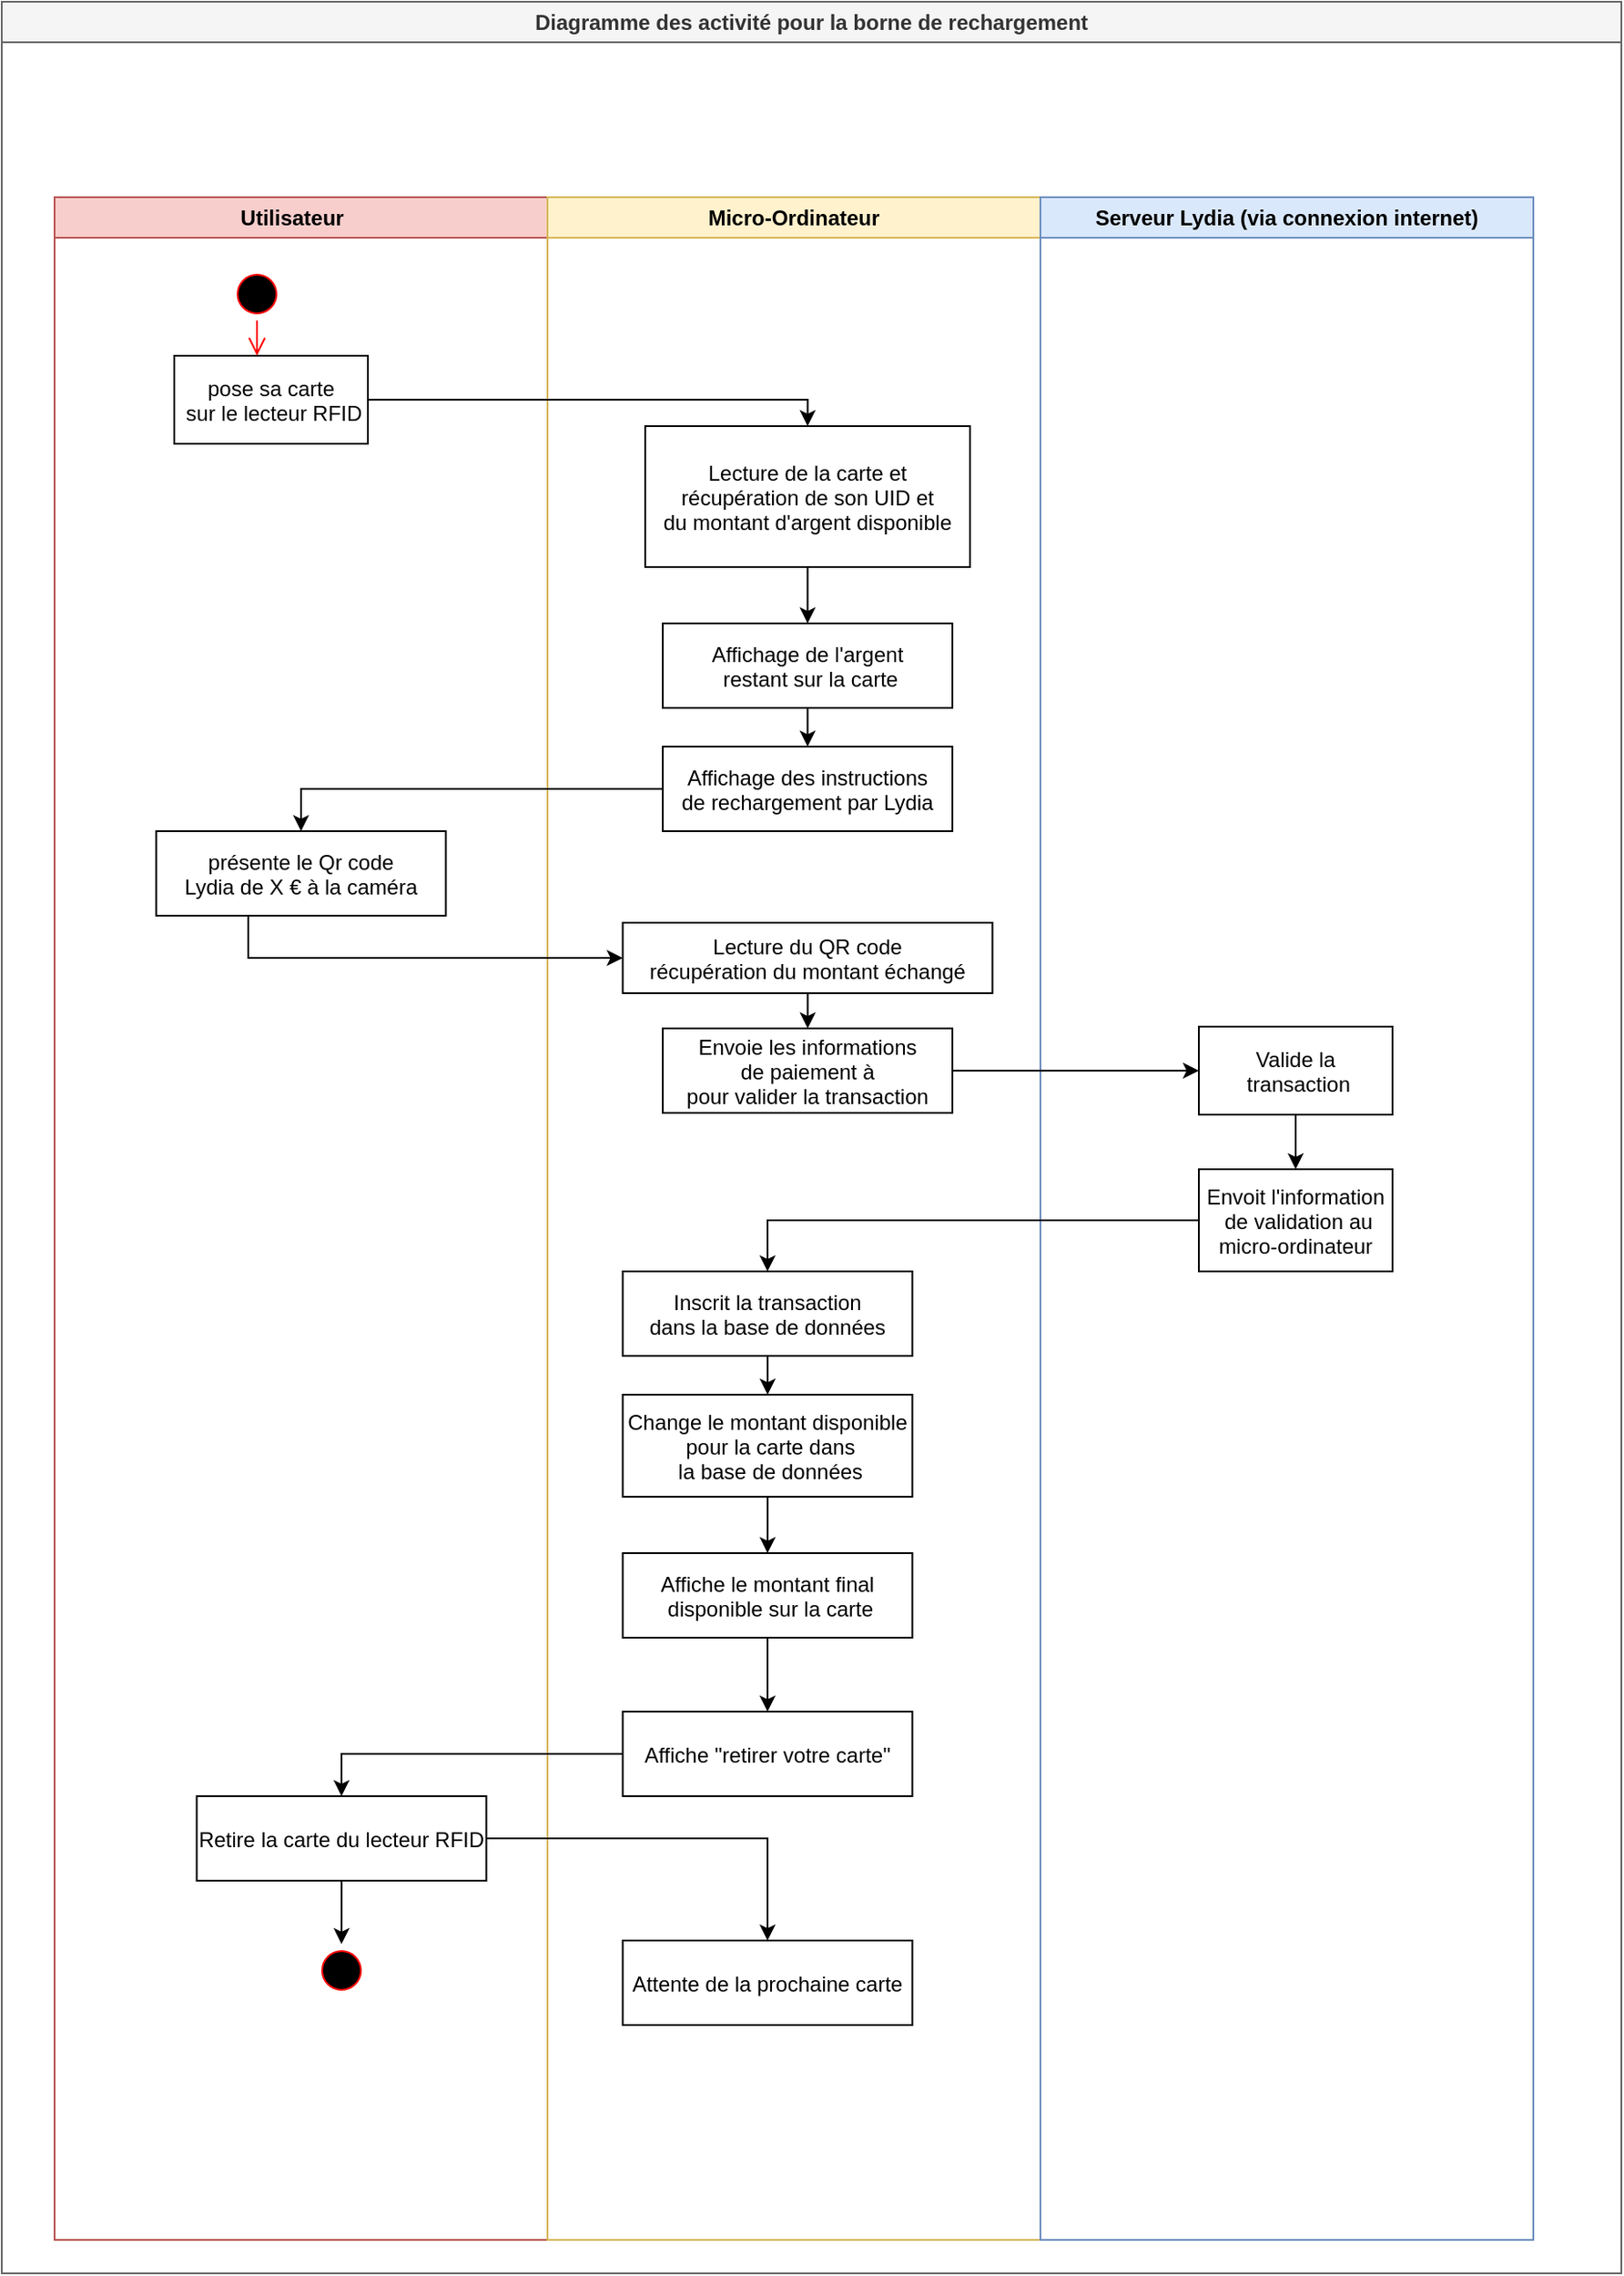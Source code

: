 <mxfile version="23.0.2" type="device">
  <diagram name="Page-1" id="e7e014a7-5840-1c2e-5031-d8a46d1fe8dd">
    <mxGraphModel dx="2505" dy="1338" grid="1" gridSize="10" guides="1" tooltips="1" connect="1" arrows="1" fold="1" page="1" pageScale="1.2" pageWidth="827" pageHeight="1169" background="none" math="0" shadow="0">
      <root>
        <mxCell id="0" />
        <mxCell id="1" parent="0" />
        <mxCell id="fJgQIz3mSKjSEE4LGgQP-85" value="Diagramme des activité pour la borne de rechargement" style="swimlane;whiteSpace=wrap;html=1;fillColor=#f5f5f5;strokeColor=#666666;fontColor=#333333;" vertex="1" parent="1">
          <mxGeometry x="20" y="70" width="920" height="1290" as="geometry" />
        </mxCell>
        <mxCell id="2" value="Utilisateur   " style="swimlane;whiteSpace=wrap;fillColor=#f8cecc;strokeColor=#b85450;" parent="fJgQIz3mSKjSEE4LGgQP-85" vertex="1">
          <mxGeometry x="30" y="111" width="280" height="1160" as="geometry" />
        </mxCell>
        <mxCell id="5" value="" style="ellipse;shape=startState;fillColor=#000000;strokeColor=#ff0000;" parent="2" vertex="1">
          <mxGeometry x="100" y="40" width="30" height="30" as="geometry" />
        </mxCell>
        <mxCell id="6" value="" style="edgeStyle=elbowEdgeStyle;elbow=horizontal;verticalAlign=bottom;endArrow=open;endSize=8;strokeColor=#FF0000;endFill=1;rounded=0" parent="2" source="5" target="7" edge="1">
          <mxGeometry x="100" y="40" as="geometry">
            <mxPoint x="115" y="110" as="targetPoint" />
          </mxGeometry>
        </mxCell>
        <mxCell id="7" value="pose sa carte&#xa; sur le lecteur RFID" style="" parent="2" vertex="1">
          <mxGeometry x="68" y="90" width="110" height="50" as="geometry" />
        </mxCell>
        <mxCell id="fJgQIz3mSKjSEE4LGgQP-52" value="présente le Qr code &#xa;Lydia de X € à la caméra" style="" vertex="1" parent="2">
          <mxGeometry x="57.75" y="360" width="164.5" height="48" as="geometry" />
        </mxCell>
        <mxCell id="fJgQIz3mSKjSEE4LGgQP-80" style="edgeStyle=orthogonalEdgeStyle;rounded=0;orthogonalLoop=1;jettySize=auto;html=1;entryX=0.5;entryY=0;entryDx=0;entryDy=0;" edge="1" parent="2" source="fJgQIz3mSKjSEE4LGgQP-77" target="fJgQIz3mSKjSEE4LGgQP-79">
          <mxGeometry relative="1" as="geometry" />
        </mxCell>
        <mxCell id="fJgQIz3mSKjSEE4LGgQP-77" value="Retire la carte du lecteur RFID" style="" vertex="1" parent="2">
          <mxGeometry x="80.75" y="908" width="164.5" height="48" as="geometry" />
        </mxCell>
        <mxCell id="fJgQIz3mSKjSEE4LGgQP-79" value="" style="ellipse;shape=startState;fillColor=#000000;strokeColor=#ff0000;" vertex="1" parent="2">
          <mxGeometry x="148" y="992" width="30" height="30" as="geometry" />
        </mxCell>
        <mxCell id="3" value="Micro-Ordinateur" style="swimlane;whiteSpace=wrap;fillColor=#fff2cc;strokeColor=#d6b656;" parent="fJgQIz3mSKjSEE4LGgQP-85" vertex="1">
          <mxGeometry x="310" y="111" width="280" height="1160" as="geometry" />
        </mxCell>
        <mxCell id="fJgQIz3mSKjSEE4LGgQP-49" style="edgeStyle=orthogonalEdgeStyle;rounded=0;orthogonalLoop=1;jettySize=auto;html=1;" edge="1" parent="3" source="fJgQIz3mSKjSEE4LGgQP-42" target="fJgQIz3mSKjSEE4LGgQP-47">
          <mxGeometry relative="1" as="geometry" />
        </mxCell>
        <mxCell id="fJgQIz3mSKjSEE4LGgQP-42" value="Lecture de la carte et &#xa;récupération de son UID et &#xa;du montant d&#39;argent disponible" style="" vertex="1" parent="3">
          <mxGeometry x="55.5" y="130" width="184.5" height="80" as="geometry" />
        </mxCell>
        <mxCell id="fJgQIz3mSKjSEE4LGgQP-51" style="edgeStyle=orthogonalEdgeStyle;rounded=0;orthogonalLoop=1;jettySize=auto;html=1;" edge="1" parent="3" source="fJgQIz3mSKjSEE4LGgQP-47" target="fJgQIz3mSKjSEE4LGgQP-50">
          <mxGeometry relative="1" as="geometry" />
        </mxCell>
        <mxCell id="fJgQIz3mSKjSEE4LGgQP-47" value="Affichage de l&#39;argent&#xa; restant sur la carte" style="" vertex="1" parent="3">
          <mxGeometry x="65.5" y="242" width="164.5" height="48" as="geometry" />
        </mxCell>
        <mxCell id="fJgQIz3mSKjSEE4LGgQP-50" value="Affichage des instructions&#xa;de rechargement par Lydia" style="" vertex="1" parent="3">
          <mxGeometry x="65.5" y="312" width="164.5" height="48" as="geometry" />
        </mxCell>
        <mxCell id="fJgQIz3mSKjSEE4LGgQP-56" style="edgeStyle=orthogonalEdgeStyle;rounded=0;orthogonalLoop=1;jettySize=auto;html=1;" edge="1" parent="3" source="fJgQIz3mSKjSEE4LGgQP-54" target="fJgQIz3mSKjSEE4LGgQP-55">
          <mxGeometry relative="1" as="geometry" />
        </mxCell>
        <mxCell id="fJgQIz3mSKjSEE4LGgQP-54" value="Lecture du QR code &#xa;récupération du montant échangé" style="" vertex="1" parent="3">
          <mxGeometry x="42.75" y="412" width="210" height="40" as="geometry" />
        </mxCell>
        <mxCell id="fJgQIz3mSKjSEE4LGgQP-55" value="Envoie les informations &#xa;de paiement à&#xa;pour valider la transaction" style="" vertex="1" parent="3">
          <mxGeometry x="65.5" y="472" width="164.5" height="48" as="geometry" />
        </mxCell>
        <mxCell id="fJgQIz3mSKjSEE4LGgQP-72" style="edgeStyle=orthogonalEdgeStyle;rounded=0;orthogonalLoop=1;jettySize=auto;html=1;" edge="1" parent="3" source="fJgQIz3mSKjSEE4LGgQP-67" target="fJgQIz3mSKjSEE4LGgQP-71">
          <mxGeometry relative="1" as="geometry" />
        </mxCell>
        <mxCell id="fJgQIz3mSKjSEE4LGgQP-67" value="Inscrit la transaction &#xa;dans la base de données" style="" vertex="1" parent="3">
          <mxGeometry x="42.75" y="610" width="164.5" height="48" as="geometry" />
        </mxCell>
        <mxCell id="fJgQIz3mSKjSEE4LGgQP-74" style="edgeStyle=orthogonalEdgeStyle;rounded=0;orthogonalLoop=1;jettySize=auto;html=1;entryX=0.5;entryY=0;entryDx=0;entryDy=0;" edge="1" parent="3" source="fJgQIz3mSKjSEE4LGgQP-71" target="fJgQIz3mSKjSEE4LGgQP-73">
          <mxGeometry relative="1" as="geometry" />
        </mxCell>
        <mxCell id="fJgQIz3mSKjSEE4LGgQP-71" value="Change le montant disponible&#xa; pour la carte dans&#xa; la base de données" style="" vertex="1" parent="3">
          <mxGeometry x="42.75" y="680" width="164.5" height="58" as="geometry" />
        </mxCell>
        <mxCell id="fJgQIz3mSKjSEE4LGgQP-73" value="Affiche le montant final&#xa; disponible sur la carte" style="" vertex="1" parent="3">
          <mxGeometry x="42.75" y="770" width="164.5" height="48" as="geometry" />
        </mxCell>
        <mxCell id="fJgQIz3mSKjSEE4LGgQP-75" value="Affiche &quot;retirer votre carte&quot;" style="" vertex="1" parent="3">
          <mxGeometry x="42.75" y="860" width="164.5" height="48" as="geometry" />
        </mxCell>
        <mxCell id="fJgQIz3mSKjSEE4LGgQP-76" style="edgeStyle=orthogonalEdgeStyle;rounded=0;orthogonalLoop=1;jettySize=auto;html=1;" edge="1" parent="3" source="fJgQIz3mSKjSEE4LGgQP-73" target="fJgQIz3mSKjSEE4LGgQP-75">
          <mxGeometry relative="1" as="geometry" />
        </mxCell>
        <mxCell id="fJgQIz3mSKjSEE4LGgQP-82" value="Attente de la prochaine carte" style="" vertex="1" parent="3">
          <mxGeometry x="42.75" y="990" width="164.5" height="48" as="geometry" />
        </mxCell>
        <mxCell id="4" value="Serveur Lydia (via connexion internet)" style="swimlane;whiteSpace=wrap;startSize=23;fillColor=#dae8fc;strokeColor=#6c8ebf;" parent="fJgQIz3mSKjSEE4LGgQP-85" vertex="1">
          <mxGeometry x="590" y="111" width="280" height="1160" as="geometry" />
        </mxCell>
        <mxCell id="fJgQIz3mSKjSEE4LGgQP-66" style="edgeStyle=orthogonalEdgeStyle;rounded=0;orthogonalLoop=1;jettySize=auto;html=1;" edge="1" parent="4" source="fJgQIz3mSKjSEE4LGgQP-57" target="fJgQIz3mSKjSEE4LGgQP-65">
          <mxGeometry relative="1" as="geometry" />
        </mxCell>
        <mxCell id="fJgQIz3mSKjSEE4LGgQP-57" value="Valide la&#xa; transaction" style="" vertex="1" parent="4">
          <mxGeometry x="90" y="471" width="110" height="50" as="geometry" />
        </mxCell>
        <mxCell id="fJgQIz3mSKjSEE4LGgQP-65" value="Envoit l&#39;information&#xa; de validation au &#xa;micro-ordinateur" style="" vertex="1" parent="4">
          <mxGeometry x="90" y="552" width="110" height="58" as="geometry" />
        </mxCell>
        <mxCell id="fJgQIz3mSKjSEE4LGgQP-53" style="edgeStyle=orthogonalEdgeStyle;rounded=0;orthogonalLoop=1;jettySize=auto;html=1;entryX=0.5;entryY=0;entryDx=0;entryDy=0;" edge="1" parent="fJgQIz3mSKjSEE4LGgQP-85" source="fJgQIz3mSKjSEE4LGgQP-50" target="fJgQIz3mSKjSEE4LGgQP-52">
          <mxGeometry relative="1" as="geometry" />
        </mxCell>
        <mxCell id="fJgQIz3mSKjSEE4LGgQP-58" style="edgeStyle=orthogonalEdgeStyle;rounded=0;orthogonalLoop=1;jettySize=auto;html=1;" edge="1" parent="fJgQIz3mSKjSEE4LGgQP-85" source="fJgQIz3mSKjSEE4LGgQP-55" target="fJgQIz3mSKjSEE4LGgQP-57">
          <mxGeometry relative="1" as="geometry" />
        </mxCell>
        <mxCell id="fJgQIz3mSKjSEE4LGgQP-59" style="edgeStyle=orthogonalEdgeStyle;rounded=0;orthogonalLoop=1;jettySize=auto;html=1;entryX=0;entryY=0.5;entryDx=0;entryDy=0;" edge="1" parent="fJgQIz3mSKjSEE4LGgQP-85" source="fJgQIz3mSKjSEE4LGgQP-52" target="fJgQIz3mSKjSEE4LGgQP-54">
          <mxGeometry relative="1" as="geometry">
            <Array as="points">
              <mxPoint x="140" y="543" />
            </Array>
          </mxGeometry>
        </mxCell>
        <mxCell id="fJgQIz3mSKjSEE4LGgQP-68" style="edgeStyle=orthogonalEdgeStyle;rounded=0;orthogonalLoop=1;jettySize=auto;html=1;entryX=0.5;entryY=0;entryDx=0;entryDy=0;" edge="1" parent="fJgQIz3mSKjSEE4LGgQP-85" source="fJgQIz3mSKjSEE4LGgQP-65" target="fJgQIz3mSKjSEE4LGgQP-67">
          <mxGeometry relative="1" as="geometry" />
        </mxCell>
        <mxCell id="fJgQIz3mSKjSEE4LGgQP-78" style="edgeStyle=orthogonalEdgeStyle;rounded=0;orthogonalLoop=1;jettySize=auto;html=1;entryX=0.5;entryY=0;entryDx=0;entryDy=0;" edge="1" parent="fJgQIz3mSKjSEE4LGgQP-85" source="fJgQIz3mSKjSEE4LGgQP-75" target="fJgQIz3mSKjSEE4LGgQP-77">
          <mxGeometry relative="1" as="geometry" />
        </mxCell>
        <mxCell id="fJgQIz3mSKjSEE4LGgQP-81" style="edgeStyle=orthogonalEdgeStyle;rounded=0;orthogonalLoop=1;jettySize=auto;html=1;entryX=0.5;entryY=0;entryDx=0;entryDy=0;" edge="1" parent="fJgQIz3mSKjSEE4LGgQP-85" source="7" target="fJgQIz3mSKjSEE4LGgQP-42">
          <mxGeometry relative="1" as="geometry">
            <Array as="points">
              <mxPoint x="458" y="226" />
            </Array>
          </mxGeometry>
        </mxCell>
        <mxCell id="fJgQIz3mSKjSEE4LGgQP-83" style="edgeStyle=orthogonalEdgeStyle;rounded=0;orthogonalLoop=1;jettySize=auto;html=1;entryX=0.5;entryY=0;entryDx=0;entryDy=0;" edge="1" parent="fJgQIz3mSKjSEE4LGgQP-85" source="fJgQIz3mSKjSEE4LGgQP-77" target="fJgQIz3mSKjSEE4LGgQP-82">
          <mxGeometry relative="1" as="geometry" />
        </mxCell>
      </root>
    </mxGraphModel>
  </diagram>
</mxfile>
